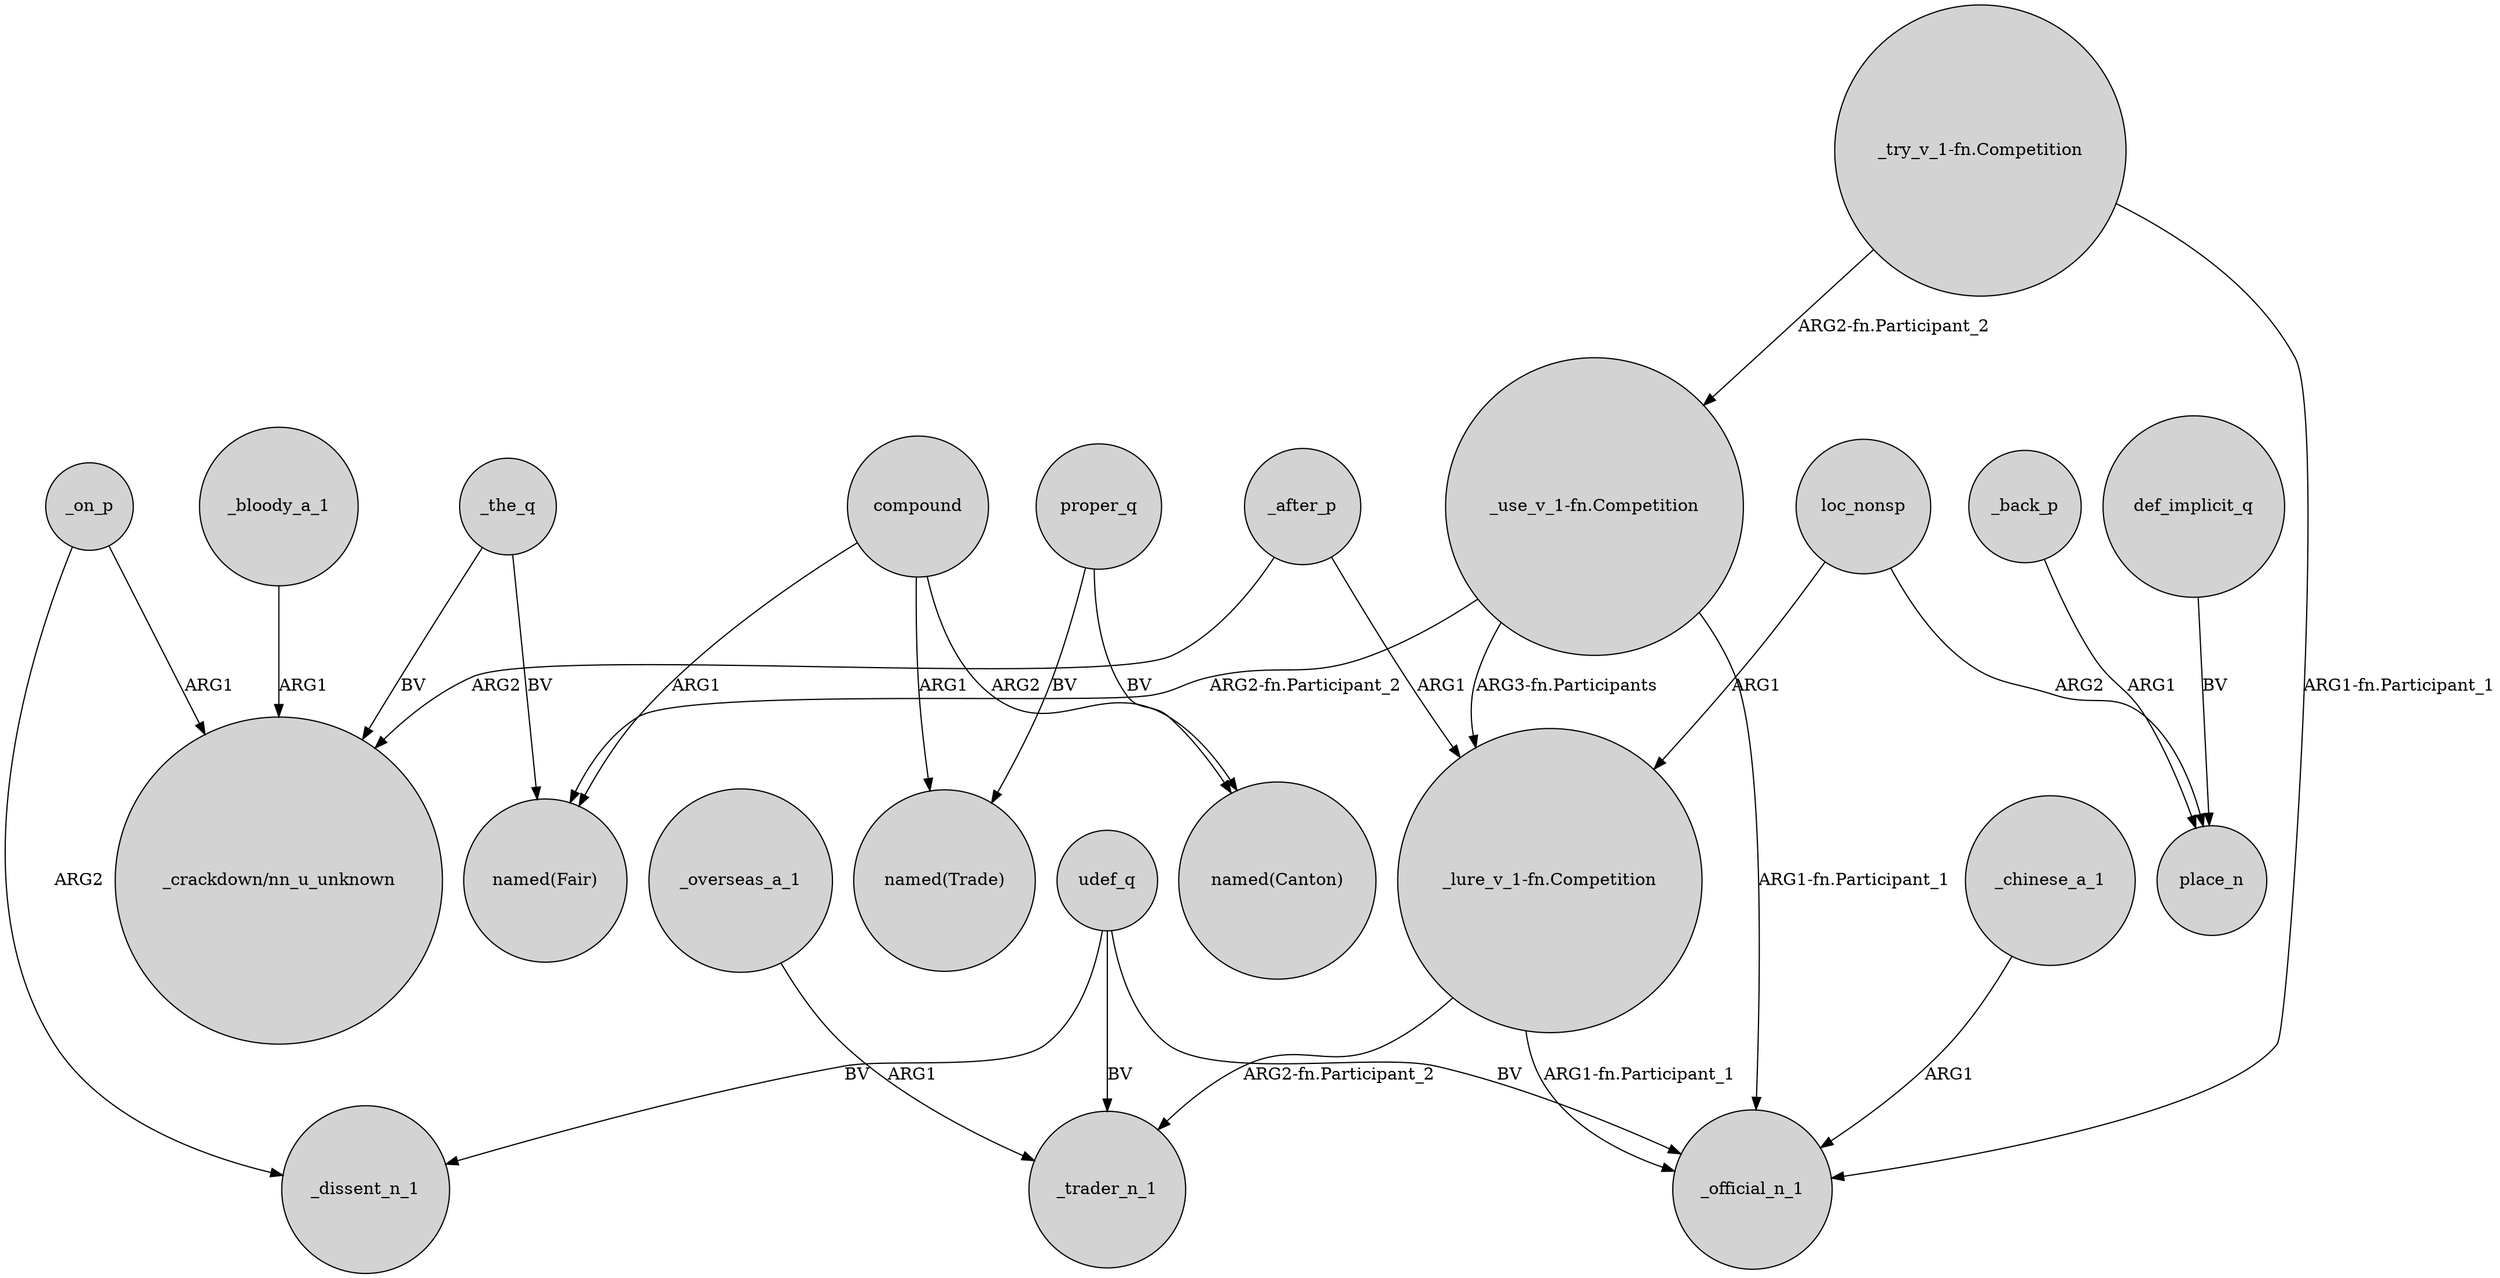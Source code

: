 digraph {
	node [shape=circle style=filled]
	compound -> "named(Fair)" [label=ARG1]
	_on_p -> _dissent_n_1 [label=ARG2]
	def_implicit_q -> place_n [label=BV]
	_the_q -> "named(Fair)" [label=BV]
	_after_p -> "_crackdown/nn_u_unknown" [label=ARG2]
	udef_q -> _dissent_n_1 [label=BV]
	_on_p -> "_crackdown/nn_u_unknown" [label=ARG1]
	_chinese_a_1 -> _official_n_1 [label=ARG1]
	"_use_v_1-fn.Competition" -> _official_n_1 [label="ARG1-fn.Participant_1"]
	compound -> "named(Canton)" [label=ARG2]
	_the_q -> "_crackdown/nn_u_unknown" [label=BV]
	_bloody_a_1 -> "_crackdown/nn_u_unknown" [label=ARG1]
	udef_q -> _trader_n_1 [label=BV]
	compound -> "named(Trade)" [label=ARG1]
	"_lure_v_1-fn.Competition" -> _official_n_1 [label="ARG1-fn.Participant_1"]
	proper_q -> "named(Trade)" [label=BV]
	_back_p -> place_n [label=ARG1]
	"_lure_v_1-fn.Competition" -> _trader_n_1 [label="ARG2-fn.Participant_2"]
	proper_q -> "named(Canton)" [label=BV]
	"_use_v_1-fn.Competition" -> "_lure_v_1-fn.Competition" [label="ARG3-fn.Participants"]
	_after_p -> "_lure_v_1-fn.Competition" [label=ARG1]
	"_try_v_1-fn.Competition" -> _official_n_1 [label="ARG1-fn.Participant_1"]
	"_try_v_1-fn.Competition" -> "_use_v_1-fn.Competition" [label="ARG2-fn.Participant_2"]
	loc_nonsp -> place_n [label=ARG2]
	"_use_v_1-fn.Competition" -> "named(Fair)" [label="ARG2-fn.Participant_2"]
	udef_q -> _official_n_1 [label=BV]
	_overseas_a_1 -> _trader_n_1 [label=ARG1]
	loc_nonsp -> "_lure_v_1-fn.Competition" [label=ARG1]
}
